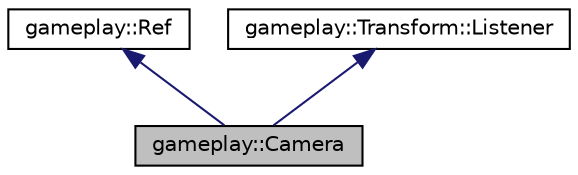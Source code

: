 digraph G
{
  edge [fontname="Helvetica",fontsize="10",labelfontname="Helvetica",labelfontsize="10"];
  node [fontname="Helvetica",fontsize="10",shape=record];
  Node1 [label="gameplay::Camera",height=0.2,width=0.4,color="black", fillcolor="grey75", style="filled" fontcolor="black"];
  Node2 -> Node1 [dir="back",color="midnightblue",fontsize="10",style="solid",fontname="Helvetica"];
  Node2 [label="gameplay::Ref",height=0.2,width=0.4,color="black", fillcolor="white", style="filled",URL="$classgameplay_1_1_ref.html"];
  Node3 -> Node1 [dir="back",color="midnightblue",fontsize="10",style="solid",fontname="Helvetica"];
  Node3 [label="gameplay::Transform::Listener",height=0.2,width=0.4,color="black", fillcolor="white", style="filled",URL="$classgameplay_1_1_transform_1_1_listener.html"];
}
